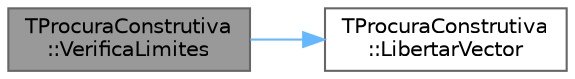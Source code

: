 digraph "TProcuraConstrutiva::VerificaLimites"
{
 // LATEX_PDF_SIZE
  bgcolor="transparent";
  edge [fontname=Helvetica,fontsize=10,labelfontname=Helvetica,labelfontsize=10];
  node [fontname=Helvetica,fontsize=10,shape=box,height=0.2,width=0.4];
  rankdir="LR";
  Node1 [id="Node000001",label="TProcuraConstrutiva\l::VerificaLimites",height=0.2,width=0.4,color="gray40", fillcolor="grey60", style="filled", fontcolor="black",tooltip=" "];
  Node1 -> Node2 [id="edge1_Node000001_Node000002",color="steelblue1",style="solid",tooltip=" "];
  Node2 [id="Node000002",label="TProcuraConstrutiva\l::LibertarVector",height=0.2,width=0.4,color="grey40", fillcolor="white", style="filled",URL="$classTProcuraConstrutiva.html#a976f17b2b53ce9ffc7d1795d291262df",tooltip=" "];
}
